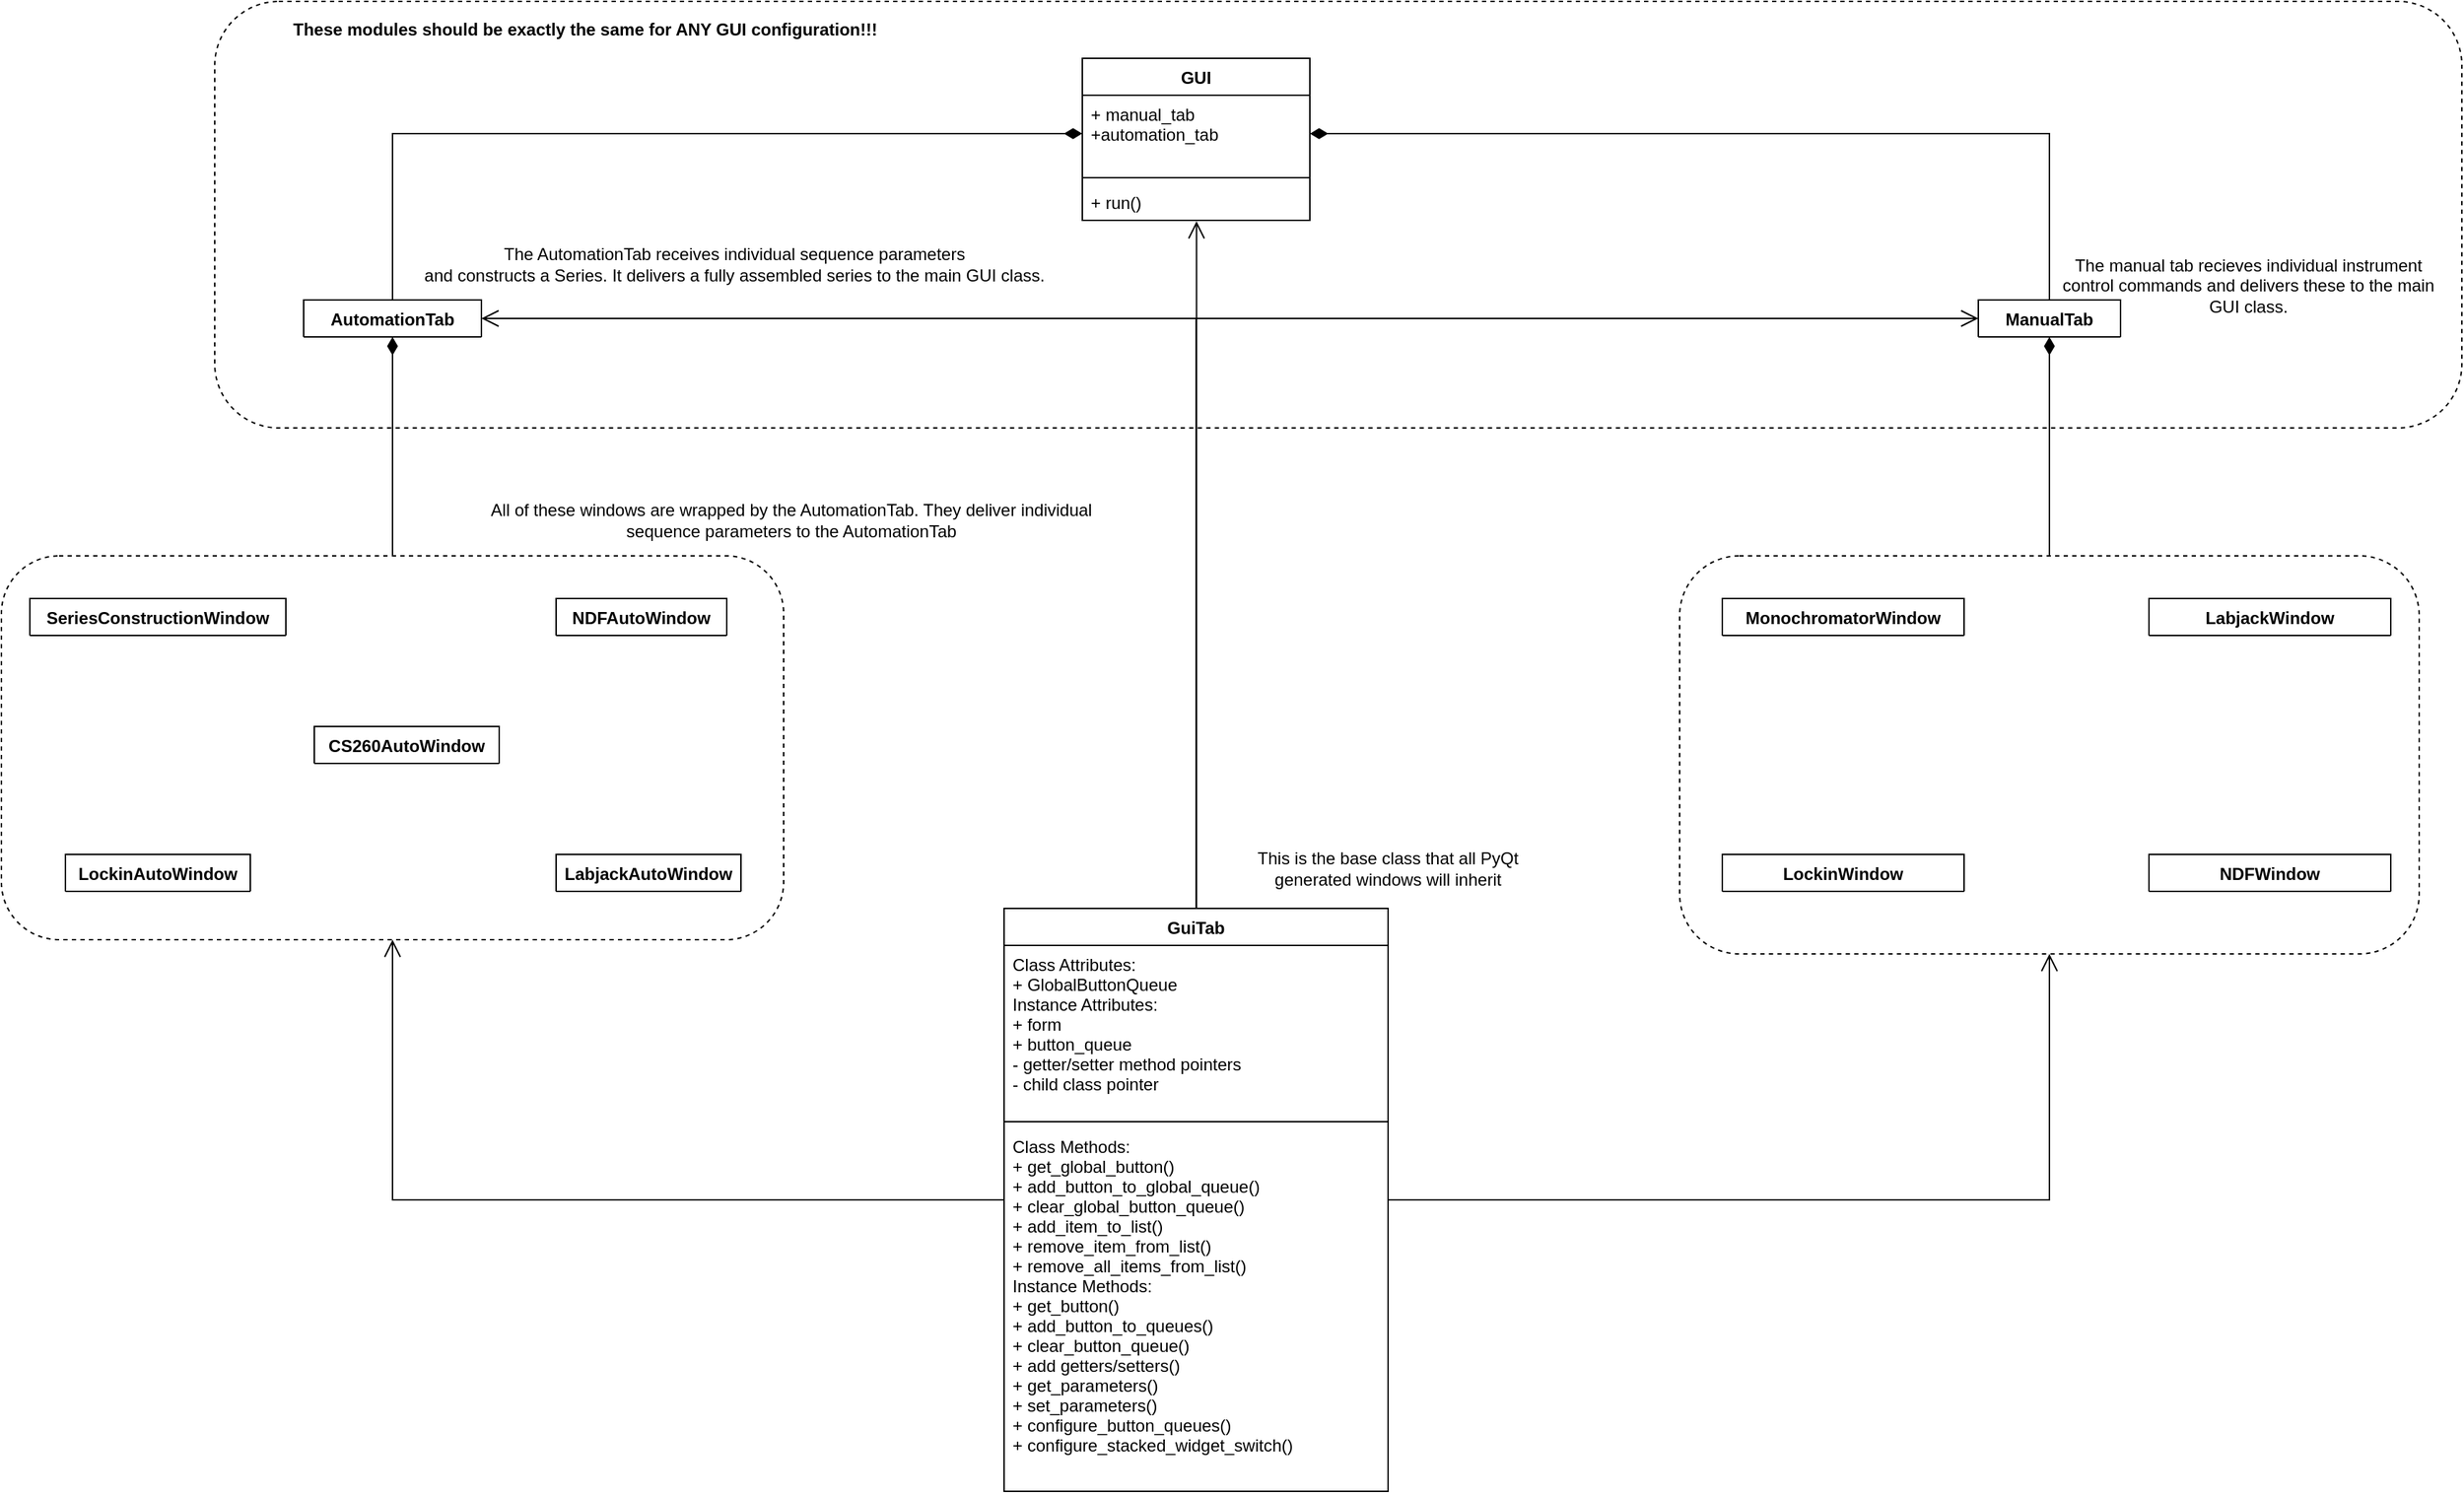 <mxfile version="14.6.13" type="device"><diagram id="_BXnbgAMXioPR2_g6OTv" name="Page-1"><mxGraphModel dx="2031" dy="1231" grid="1" gridSize="10" guides="1" tooltips="1" connect="1" arrows="1" fold="1" page="1" pageScale="1" pageWidth="1920" pageHeight="1200" math="0" shadow="0"><root><mxCell id="0"/><mxCell id="1" parent="0"/><mxCell id="8WHRgR-oEnGXQ80_5tpD-76" style="edgeStyle=orthogonalEdgeStyle;rounded=0;orthogonalLoop=1;jettySize=auto;html=1;endArrow=diamondThin;endFill=1;endSize=10;strokeWidth=1;entryX=0.5;entryY=1;entryDx=0;entryDy=0;" parent="1" source="8WHRgR-oEnGXQ80_5tpD-73" target="8WHRgR-oEnGXQ80_5tpD-53" edge="1"><mxGeometry relative="1" as="geometry"><mxPoint x="1560" y="340.0" as="targetPoint"/></mxGeometry></mxCell><mxCell id="8WHRgR-oEnGXQ80_5tpD-73" value="" style="rounded=1;whiteSpace=wrap;html=1;dashed=1;fillColor=none;" parent="1" vertex="1"><mxGeometry x="1300" y="490" width="520" height="280" as="geometry"/></mxCell><mxCell id="8WHRgR-oEnGXQ80_5tpD-50" style="edgeStyle=orthogonalEdgeStyle;rounded=0;orthogonalLoop=1;jettySize=auto;html=1;entryX=0.5;entryY=1;entryDx=0;entryDy=0;endArrow=diamondThin;endFill=1;strokeWidth=1;endSize=10;" parent="1" source="8WHRgR-oEnGXQ80_5tpD-48" target="8WHRgR-oEnGXQ80_5tpD-43" edge="1"><mxGeometry relative="1" as="geometry"/></mxCell><mxCell id="8WHRgR-oEnGXQ80_5tpD-48" value="" style="rounded=1;whiteSpace=wrap;html=1;dashed=1;fillColor=none;" parent="1" vertex="1"><mxGeometry x="120" y="490" width="550" height="270" as="geometry"/></mxCell><mxCell id="8WHRgR-oEnGXQ80_5tpD-1" value="GUI" style="swimlane;fontStyle=1;align=center;verticalAlign=top;childLayout=stackLayout;horizontal=1;startSize=26;horizontalStack=0;resizeParent=1;resizeParentMax=0;resizeLast=0;collapsible=1;marginBottom=0;" parent="1" vertex="1"><mxGeometry x="880" y="140" width="160" height="114" as="geometry"/></mxCell><mxCell id="8WHRgR-oEnGXQ80_5tpD-2" value="+ manual_tab&#10;+automation_tab" style="text;strokeColor=none;fillColor=none;align=left;verticalAlign=top;spacingLeft=4;spacingRight=4;overflow=hidden;rotatable=0;points=[[0,0.5],[1,0.5]];portConstraint=eastwest;" parent="8WHRgR-oEnGXQ80_5tpD-1" vertex="1"><mxGeometry y="26" width="160" height="54" as="geometry"/></mxCell><mxCell id="8WHRgR-oEnGXQ80_5tpD-3" value="" style="line;strokeWidth=1;fillColor=none;align=left;verticalAlign=middle;spacingTop=-1;spacingLeft=3;spacingRight=3;rotatable=0;labelPosition=right;points=[];portConstraint=eastwest;" parent="8WHRgR-oEnGXQ80_5tpD-1" vertex="1"><mxGeometry y="80" width="160" height="8" as="geometry"/></mxCell><mxCell id="8WHRgR-oEnGXQ80_5tpD-4" value="+ run()" style="text;strokeColor=none;fillColor=none;align=left;verticalAlign=top;spacingLeft=4;spacingRight=4;overflow=hidden;rotatable=0;points=[[0,0.5],[1,0.5]];portConstraint=eastwest;" parent="8WHRgR-oEnGXQ80_5tpD-1" vertex="1"><mxGeometry y="88" width="160" height="26" as="geometry"/></mxCell><mxCell id="8WHRgR-oEnGXQ80_5tpD-51" style="edgeStyle=orthogonalEdgeStyle;rounded=0;orthogonalLoop=1;jettySize=auto;html=1;entryX=0.5;entryY=1;entryDx=0;entryDy=0;endArrow=open;endFill=0;endSize=10;" parent="1" source="8WHRgR-oEnGXQ80_5tpD-5" target="8WHRgR-oEnGXQ80_5tpD-48" edge="1"><mxGeometry relative="1" as="geometry"/></mxCell><mxCell id="8WHRgR-oEnGXQ80_5tpD-52" style="edgeStyle=orthogonalEdgeStyle;rounded=0;orthogonalLoop=1;jettySize=auto;html=1;entryX=1;entryY=0.5;entryDx=0;entryDy=0;endArrow=open;endFill=0;endSize=10;" parent="1" source="8WHRgR-oEnGXQ80_5tpD-5" target="8WHRgR-oEnGXQ80_5tpD-43" edge="1"><mxGeometry relative="1" as="geometry"><Array as="points"><mxPoint x="960" y="323"/></Array></mxGeometry></mxCell><mxCell id="8WHRgR-oEnGXQ80_5tpD-74" style="edgeStyle=orthogonalEdgeStyle;rounded=0;orthogonalLoop=1;jettySize=auto;html=1;entryX=0.5;entryY=1;entryDx=0;entryDy=0;endArrow=open;endFill=0;endSize=10;strokeWidth=1;" parent="1" source="8WHRgR-oEnGXQ80_5tpD-5" target="8WHRgR-oEnGXQ80_5tpD-73" edge="1"><mxGeometry relative="1" as="geometry"/></mxCell><mxCell id="8WHRgR-oEnGXQ80_5tpD-75" style="edgeStyle=orthogonalEdgeStyle;rounded=0;orthogonalLoop=1;jettySize=auto;html=1;entryX=0;entryY=0.5;entryDx=0;entryDy=0;endArrow=open;endFill=0;endSize=10;strokeWidth=1;" parent="1" source="8WHRgR-oEnGXQ80_5tpD-5" target="8WHRgR-oEnGXQ80_5tpD-53" edge="1"><mxGeometry relative="1" as="geometry"><Array as="points"><mxPoint x="960" y="323"/></Array></mxGeometry></mxCell><mxCell id="7KuhO3wOlKEABxDGwOnQ-1" style="edgeStyle=orthogonalEdgeStyle;rounded=0;orthogonalLoop=1;jettySize=auto;html=1;entryX=0.502;entryY=1.024;entryDx=0;entryDy=0;entryPerimeter=0;endArrow=open;endFill=0;endSize=10;" parent="1" source="8WHRgR-oEnGXQ80_5tpD-5" target="8WHRgR-oEnGXQ80_5tpD-4" edge="1"><mxGeometry relative="1" as="geometry"><Array as="points"><mxPoint x="960" y="255"/></Array></mxGeometry></mxCell><mxCell id="8WHRgR-oEnGXQ80_5tpD-5" value="GuiTab" style="swimlane;fontStyle=1;align=center;verticalAlign=top;childLayout=stackLayout;horizontal=1;startSize=26;horizontalStack=0;resizeParent=1;resizeParentMax=0;resizeLast=0;collapsible=1;marginBottom=0;" parent="1" vertex="1"><mxGeometry x="825" y="738" width="270" height="410" as="geometry"/></mxCell><mxCell id="8WHRgR-oEnGXQ80_5tpD-6" value="Class Attributes:&#10;+ GlobalButtonQueue&#10;Instance Attributes:&#10;+ form&#10;+ button_queue&#10;- getter/setter method pointers&#10;- child class pointer" style="text;strokeColor=none;fillColor=none;align=left;verticalAlign=top;spacingLeft=4;spacingRight=4;overflow=hidden;rotatable=0;points=[[0,0.5],[1,0.5]];portConstraint=eastwest;" parent="8WHRgR-oEnGXQ80_5tpD-5" vertex="1"><mxGeometry y="26" width="270" height="120" as="geometry"/></mxCell><mxCell id="8WHRgR-oEnGXQ80_5tpD-7" value="" style="line;strokeWidth=1;fillColor=none;align=left;verticalAlign=middle;spacingTop=-1;spacingLeft=3;spacingRight=3;rotatable=0;labelPosition=right;points=[];portConstraint=eastwest;" parent="8WHRgR-oEnGXQ80_5tpD-5" vertex="1"><mxGeometry y="146" width="270" height="8" as="geometry"/></mxCell><mxCell id="8WHRgR-oEnGXQ80_5tpD-8" value="Class Methods:&#10;+ get_global_button()&#10;+ add_button_to_global_queue()&#10;+ clear_global_button_queue()&#10;+ add_item_to_list()&#10;+ remove_item_from_list()&#10;+ remove_all_items_from_list()&#10;Instance Methods:&#10;+ get_button()&#10;+ add_button_to_queues()&#10;+ clear_button_queue()&#10;+ add getters/setters()&#10;+ get_parameters()&#10;+ set_parameters()&#10;+ configure_button_queues()&#10;+ configure_stacked_widget_switch()" style="text;strokeColor=none;fillColor=none;align=left;verticalAlign=top;spacingLeft=4;spacingRight=4;overflow=hidden;rotatable=0;points=[[0,0.5],[1,0.5]];portConstraint=eastwest;" parent="8WHRgR-oEnGXQ80_5tpD-5" vertex="1"><mxGeometry y="154" width="270" height="256" as="geometry"/></mxCell><mxCell id="8WHRgR-oEnGXQ80_5tpD-23" value="LabjackAutoWindow" style="swimlane;fontStyle=1;align=center;verticalAlign=top;childLayout=stackLayout;horizontal=1;startSize=26;horizontalStack=0;resizeParent=1;resizeParentMax=0;resizeLast=0;collapsible=1;marginBottom=0;" parent="1" vertex="1" collapsed="1"><mxGeometry x="510" y="700" width="130" height="26" as="geometry"><mxRectangle x="460" y="490" width="160" height="86" as="alternateBounds"/></mxGeometry></mxCell><mxCell id="8WHRgR-oEnGXQ80_5tpD-24" value="+ field: type" style="text;strokeColor=none;fillColor=none;align=left;verticalAlign=top;spacingLeft=4;spacingRight=4;overflow=hidden;rotatable=0;points=[[0,0.5],[1,0.5]];portConstraint=eastwest;" parent="8WHRgR-oEnGXQ80_5tpD-23" vertex="1"><mxGeometry y="26" width="130" height="26" as="geometry"/></mxCell><mxCell id="8WHRgR-oEnGXQ80_5tpD-25" value="" style="line;strokeWidth=1;fillColor=none;align=left;verticalAlign=middle;spacingTop=-1;spacingLeft=3;spacingRight=3;rotatable=0;labelPosition=right;points=[];portConstraint=eastwest;" parent="8WHRgR-oEnGXQ80_5tpD-23" vertex="1"><mxGeometry y="52" width="130" height="8" as="geometry"/></mxCell><mxCell id="8WHRgR-oEnGXQ80_5tpD-26" value="+ method(type): type" style="text;strokeColor=none;fillColor=none;align=left;verticalAlign=top;spacingLeft=4;spacingRight=4;overflow=hidden;rotatable=0;points=[[0,0.5],[1,0.5]];portConstraint=eastwest;" parent="8WHRgR-oEnGXQ80_5tpD-23" vertex="1"><mxGeometry y="60" width="130" height="26" as="geometry"/></mxCell><mxCell id="8WHRgR-oEnGXQ80_5tpD-27" value="SeriesConstructionWindow" style="swimlane;fontStyle=1;align=center;verticalAlign=top;childLayout=stackLayout;horizontal=1;startSize=26;horizontalStack=0;resizeParent=1;resizeParentMax=0;resizeLast=0;collapsible=1;marginBottom=0;" parent="1" vertex="1" collapsed="1"><mxGeometry x="140" y="520" width="180" height="26" as="geometry"><mxRectangle x="160" y="320" width="160" height="86" as="alternateBounds"/></mxGeometry></mxCell><mxCell id="8WHRgR-oEnGXQ80_5tpD-28" value="+ field: type" style="text;strokeColor=none;fillColor=none;align=left;verticalAlign=top;spacingLeft=4;spacingRight=4;overflow=hidden;rotatable=0;points=[[0,0.5],[1,0.5]];portConstraint=eastwest;" parent="8WHRgR-oEnGXQ80_5tpD-27" vertex="1"><mxGeometry y="26" width="180" height="26" as="geometry"/></mxCell><mxCell id="8WHRgR-oEnGXQ80_5tpD-29" value="" style="line;strokeWidth=1;fillColor=none;align=left;verticalAlign=middle;spacingTop=-1;spacingLeft=3;spacingRight=3;rotatable=0;labelPosition=right;points=[];portConstraint=eastwest;" parent="8WHRgR-oEnGXQ80_5tpD-27" vertex="1"><mxGeometry y="52" width="180" height="8" as="geometry"/></mxCell><mxCell id="8WHRgR-oEnGXQ80_5tpD-30" value="+ method(type): type" style="text;strokeColor=none;fillColor=none;align=left;verticalAlign=top;spacingLeft=4;spacingRight=4;overflow=hidden;rotatable=0;points=[[0,0.5],[1,0.5]];portConstraint=eastwest;" parent="8WHRgR-oEnGXQ80_5tpD-27" vertex="1"><mxGeometry y="60" width="180" height="26" as="geometry"/></mxCell><mxCell id="8WHRgR-oEnGXQ80_5tpD-31" value="LockinAutoWindow" style="swimlane;fontStyle=1;align=center;verticalAlign=top;childLayout=stackLayout;horizontal=1;startSize=26;horizontalStack=0;resizeParent=1;resizeParentMax=0;resizeLast=0;collapsible=1;marginBottom=0;" parent="1" vertex="1" collapsed="1"><mxGeometry x="165" y="700" width="130" height="26" as="geometry"><mxRectangle x="160" y="490" width="160" height="86" as="alternateBounds"/></mxGeometry></mxCell><mxCell id="8WHRgR-oEnGXQ80_5tpD-32" value="+ field: type" style="text;strokeColor=none;fillColor=none;align=left;verticalAlign=top;spacingLeft=4;spacingRight=4;overflow=hidden;rotatable=0;points=[[0,0.5],[1,0.5]];portConstraint=eastwest;" parent="8WHRgR-oEnGXQ80_5tpD-31" vertex="1"><mxGeometry y="26" width="130" height="26" as="geometry"/></mxCell><mxCell id="8WHRgR-oEnGXQ80_5tpD-33" value="" style="line;strokeWidth=1;fillColor=none;align=left;verticalAlign=middle;spacingTop=-1;spacingLeft=3;spacingRight=3;rotatable=0;labelPosition=right;points=[];portConstraint=eastwest;" parent="8WHRgR-oEnGXQ80_5tpD-31" vertex="1"><mxGeometry y="52" width="130" height="8" as="geometry"/></mxCell><mxCell id="8WHRgR-oEnGXQ80_5tpD-34" value="+ method(type): type" style="text;strokeColor=none;fillColor=none;align=left;verticalAlign=top;spacingLeft=4;spacingRight=4;overflow=hidden;rotatable=0;points=[[0,0.5],[1,0.5]];portConstraint=eastwest;" parent="8WHRgR-oEnGXQ80_5tpD-31" vertex="1"><mxGeometry y="60" width="130" height="26" as="geometry"/></mxCell><mxCell id="8WHRgR-oEnGXQ80_5tpD-35" value="CS260AutoWindow" style="swimlane;fontStyle=1;align=center;verticalAlign=top;childLayout=stackLayout;horizontal=1;startSize=26;horizontalStack=0;resizeParent=1;resizeParentMax=0;resizeLast=0;collapsible=1;marginBottom=0;" parent="1" vertex="1" collapsed="1"><mxGeometry x="340" y="610" width="130" height="26" as="geometry"><mxRectangle x="300" y="410" width="160" height="86" as="alternateBounds"/></mxGeometry></mxCell><mxCell id="8WHRgR-oEnGXQ80_5tpD-36" value="+ field: type" style="text;strokeColor=none;fillColor=none;align=left;verticalAlign=top;spacingLeft=4;spacingRight=4;overflow=hidden;rotatable=0;points=[[0,0.5],[1,0.5]];portConstraint=eastwest;" parent="8WHRgR-oEnGXQ80_5tpD-35" vertex="1"><mxGeometry y="26" width="130" height="26" as="geometry"/></mxCell><mxCell id="8WHRgR-oEnGXQ80_5tpD-37" value="" style="line;strokeWidth=1;fillColor=none;align=left;verticalAlign=middle;spacingTop=-1;spacingLeft=3;spacingRight=3;rotatable=0;labelPosition=right;points=[];portConstraint=eastwest;" parent="8WHRgR-oEnGXQ80_5tpD-35" vertex="1"><mxGeometry y="52" width="130" height="8" as="geometry"/></mxCell><mxCell id="8WHRgR-oEnGXQ80_5tpD-38" value="+ method(type): type" style="text;strokeColor=none;fillColor=none;align=left;verticalAlign=top;spacingLeft=4;spacingRight=4;overflow=hidden;rotatable=0;points=[[0,0.5],[1,0.5]];portConstraint=eastwest;" parent="8WHRgR-oEnGXQ80_5tpD-35" vertex="1"><mxGeometry y="60" width="130" height="26" as="geometry"/></mxCell><mxCell id="8WHRgR-oEnGXQ80_5tpD-39" value="NDFAutoWindow" style="swimlane;fontStyle=1;align=center;verticalAlign=top;childLayout=stackLayout;horizontal=1;startSize=26;horizontalStack=0;resizeParent=1;resizeParentMax=0;resizeLast=0;collapsible=1;marginBottom=0;" parent="1" vertex="1" collapsed="1"><mxGeometry x="510" y="520" width="120" height="26" as="geometry"><mxRectangle x="460" y="320" width="160" height="86" as="alternateBounds"/></mxGeometry></mxCell><mxCell id="8WHRgR-oEnGXQ80_5tpD-40" value="+ field: type" style="text;strokeColor=none;fillColor=none;align=left;verticalAlign=top;spacingLeft=4;spacingRight=4;overflow=hidden;rotatable=0;points=[[0,0.5],[1,0.5]];portConstraint=eastwest;" parent="8WHRgR-oEnGXQ80_5tpD-39" vertex="1"><mxGeometry y="26" width="120" height="26" as="geometry"/></mxCell><mxCell id="8WHRgR-oEnGXQ80_5tpD-41" value="" style="line;strokeWidth=1;fillColor=none;align=left;verticalAlign=middle;spacingTop=-1;spacingLeft=3;spacingRight=3;rotatable=0;labelPosition=right;points=[];portConstraint=eastwest;" parent="8WHRgR-oEnGXQ80_5tpD-39" vertex="1"><mxGeometry y="52" width="120" height="8" as="geometry"/></mxCell><mxCell id="8WHRgR-oEnGXQ80_5tpD-42" value="+ method(type): type" style="text;strokeColor=none;fillColor=none;align=left;verticalAlign=top;spacingLeft=4;spacingRight=4;overflow=hidden;rotatable=0;points=[[0,0.5],[1,0.5]];portConstraint=eastwest;" parent="8WHRgR-oEnGXQ80_5tpD-39" vertex="1"><mxGeometry y="60" width="120" height="26" as="geometry"/></mxCell><mxCell id="8WHRgR-oEnGXQ80_5tpD-78" style="edgeStyle=orthogonalEdgeStyle;rounded=0;orthogonalLoop=1;jettySize=auto;html=1;entryX=0;entryY=0.5;entryDx=0;entryDy=0;endArrow=diamondThin;endFill=1;endSize=10;strokeWidth=1;" parent="1" source="8WHRgR-oEnGXQ80_5tpD-43" target="8WHRgR-oEnGXQ80_5tpD-2" edge="1"><mxGeometry relative="1" as="geometry"/></mxCell><mxCell id="8WHRgR-oEnGXQ80_5tpD-43" value="AutomationTab" style="swimlane;fontStyle=1;align=center;verticalAlign=top;childLayout=stackLayout;horizontal=1;startSize=26;horizontalStack=0;resizeParent=1;resizeParentMax=0;resizeLast=0;collapsible=1;marginBottom=0;" parent="1" vertex="1" collapsed="1"><mxGeometry x="332.5" y="310" width="125" height="26" as="geometry"><mxRectangle x="315" y="250" width="160" height="86" as="alternateBounds"/></mxGeometry></mxCell><mxCell id="8WHRgR-oEnGXQ80_5tpD-44" value="+ field: type" style="text;strokeColor=none;fillColor=none;align=left;verticalAlign=top;spacingLeft=4;spacingRight=4;overflow=hidden;rotatable=0;points=[[0,0.5],[1,0.5]];portConstraint=eastwest;" parent="8WHRgR-oEnGXQ80_5tpD-43" vertex="1"><mxGeometry y="26" width="125" height="26" as="geometry"/></mxCell><mxCell id="8WHRgR-oEnGXQ80_5tpD-45" value="" style="line;strokeWidth=1;fillColor=none;align=left;verticalAlign=middle;spacingTop=-1;spacingLeft=3;spacingRight=3;rotatable=0;labelPosition=right;points=[];portConstraint=eastwest;" parent="8WHRgR-oEnGXQ80_5tpD-43" vertex="1"><mxGeometry y="52" width="125" height="8" as="geometry"/></mxCell><mxCell id="8WHRgR-oEnGXQ80_5tpD-46" value="+ method(type): type" style="text;strokeColor=none;fillColor=none;align=left;verticalAlign=top;spacingLeft=4;spacingRight=4;overflow=hidden;rotatable=0;points=[[0,0.5],[1,0.5]];portConstraint=eastwest;" parent="8WHRgR-oEnGXQ80_5tpD-43" vertex="1"><mxGeometry y="60" width="125" height="26" as="geometry"/></mxCell><mxCell id="8WHRgR-oEnGXQ80_5tpD-77" style="edgeStyle=orthogonalEdgeStyle;rounded=0;orthogonalLoop=1;jettySize=auto;html=1;entryX=1;entryY=0.5;entryDx=0;entryDy=0;endArrow=diamondThin;endFill=1;endSize=10;strokeWidth=1;" parent="1" source="8WHRgR-oEnGXQ80_5tpD-53" target="8WHRgR-oEnGXQ80_5tpD-2" edge="1"><mxGeometry relative="1" as="geometry"/></mxCell><mxCell id="8WHRgR-oEnGXQ80_5tpD-53" value="ManualTab" style="swimlane;fontStyle=1;align=center;verticalAlign=top;childLayout=stackLayout;horizontal=1;startSize=26;horizontalStack=0;resizeParent=1;resizeParentMax=0;resizeLast=0;collapsible=1;marginBottom=0;" parent="1" vertex="1" collapsed="1"><mxGeometry x="1510" y="310" width="100" height="26" as="geometry"><mxRectangle x="1190" y="300" width="160" height="86" as="alternateBounds"/></mxGeometry></mxCell><mxCell id="8WHRgR-oEnGXQ80_5tpD-54" value="+ field: type" style="text;strokeColor=none;fillColor=none;align=left;verticalAlign=top;spacingLeft=4;spacingRight=4;overflow=hidden;rotatable=0;points=[[0,0.5],[1,0.5]];portConstraint=eastwest;" parent="8WHRgR-oEnGXQ80_5tpD-53" vertex="1"><mxGeometry y="26" width="100" height="26" as="geometry"/></mxCell><mxCell id="8WHRgR-oEnGXQ80_5tpD-55" value="" style="line;strokeWidth=1;fillColor=none;align=left;verticalAlign=middle;spacingTop=-1;spacingLeft=3;spacingRight=3;rotatable=0;labelPosition=right;points=[];portConstraint=eastwest;" parent="8WHRgR-oEnGXQ80_5tpD-53" vertex="1"><mxGeometry y="52" width="100" height="8" as="geometry"/></mxCell><mxCell id="8WHRgR-oEnGXQ80_5tpD-56" value="+ method(type): type" style="text;strokeColor=none;fillColor=none;align=left;verticalAlign=top;spacingLeft=4;spacingRight=4;overflow=hidden;rotatable=0;points=[[0,0.5],[1,0.5]];portConstraint=eastwest;" parent="8WHRgR-oEnGXQ80_5tpD-53" vertex="1"><mxGeometry y="60" width="100" height="26" as="geometry"/></mxCell><mxCell id="8WHRgR-oEnGXQ80_5tpD-57" value="MonochromatorWindow" style="swimlane;fontStyle=1;align=center;verticalAlign=top;childLayout=stackLayout;horizontal=1;startSize=26;horizontalStack=0;resizeParent=1;resizeParentMax=0;resizeLast=0;collapsible=1;marginBottom=0;" parent="1" vertex="1" collapsed="1"><mxGeometry x="1330" y="520" width="170" height="26" as="geometry"><mxRectangle x="1340" y="470" width="160" height="86" as="alternateBounds"/></mxGeometry></mxCell><mxCell id="8WHRgR-oEnGXQ80_5tpD-58" value="+ field: type" style="text;strokeColor=none;fillColor=none;align=left;verticalAlign=top;spacingLeft=4;spacingRight=4;overflow=hidden;rotatable=0;points=[[0,0.5],[1,0.5]];portConstraint=eastwest;" parent="8WHRgR-oEnGXQ80_5tpD-57" vertex="1"><mxGeometry y="26" width="170" height="26" as="geometry"/></mxCell><mxCell id="8WHRgR-oEnGXQ80_5tpD-59" value="" style="line;strokeWidth=1;fillColor=none;align=left;verticalAlign=middle;spacingTop=-1;spacingLeft=3;spacingRight=3;rotatable=0;labelPosition=right;points=[];portConstraint=eastwest;" parent="8WHRgR-oEnGXQ80_5tpD-57" vertex="1"><mxGeometry y="52" width="170" height="8" as="geometry"/></mxCell><mxCell id="8WHRgR-oEnGXQ80_5tpD-60" value="+ method(type): type" style="text;strokeColor=none;fillColor=none;align=left;verticalAlign=top;spacingLeft=4;spacingRight=4;overflow=hidden;rotatable=0;points=[[0,0.5],[1,0.5]];portConstraint=eastwest;" parent="8WHRgR-oEnGXQ80_5tpD-57" vertex="1"><mxGeometry y="60" width="170" height="26" as="geometry"/></mxCell><mxCell id="8WHRgR-oEnGXQ80_5tpD-61" value="LockinWindow" style="swimlane;fontStyle=1;align=center;verticalAlign=top;childLayout=stackLayout;horizontal=1;startSize=26;horizontalStack=0;resizeParent=1;resizeParentMax=0;resizeLast=0;collapsible=1;marginBottom=0;" parent="1" vertex="1" collapsed="1"><mxGeometry x="1330" y="700" width="170" height="26" as="geometry"><mxRectangle x="1340" y="470" width="160" height="86" as="alternateBounds"/></mxGeometry></mxCell><mxCell id="8WHRgR-oEnGXQ80_5tpD-62" value="+ field: type" style="text;strokeColor=none;fillColor=none;align=left;verticalAlign=top;spacingLeft=4;spacingRight=4;overflow=hidden;rotatable=0;points=[[0,0.5],[1,0.5]];portConstraint=eastwest;" parent="8WHRgR-oEnGXQ80_5tpD-61" vertex="1"><mxGeometry y="26" width="170" height="26" as="geometry"/></mxCell><mxCell id="8WHRgR-oEnGXQ80_5tpD-63" value="" style="line;strokeWidth=1;fillColor=none;align=left;verticalAlign=middle;spacingTop=-1;spacingLeft=3;spacingRight=3;rotatable=0;labelPosition=right;points=[];portConstraint=eastwest;" parent="8WHRgR-oEnGXQ80_5tpD-61" vertex="1"><mxGeometry y="52" width="170" height="8" as="geometry"/></mxCell><mxCell id="8WHRgR-oEnGXQ80_5tpD-64" value="+ method(type): type" style="text;strokeColor=none;fillColor=none;align=left;verticalAlign=top;spacingLeft=4;spacingRight=4;overflow=hidden;rotatable=0;points=[[0,0.5],[1,0.5]];portConstraint=eastwest;" parent="8WHRgR-oEnGXQ80_5tpD-61" vertex="1"><mxGeometry y="60" width="170" height="26" as="geometry"/></mxCell><mxCell id="8WHRgR-oEnGXQ80_5tpD-65" value="NDFWindow" style="swimlane;fontStyle=1;align=center;verticalAlign=top;childLayout=stackLayout;horizontal=1;startSize=26;horizontalStack=0;resizeParent=1;resizeParentMax=0;resizeLast=0;collapsible=1;marginBottom=0;" parent="1" vertex="1" collapsed="1"><mxGeometry x="1630" y="700" width="170" height="26" as="geometry"><mxRectangle x="1340" y="470" width="160" height="86" as="alternateBounds"/></mxGeometry></mxCell><mxCell id="8WHRgR-oEnGXQ80_5tpD-66" value="+ field: type" style="text;strokeColor=none;fillColor=none;align=left;verticalAlign=top;spacingLeft=4;spacingRight=4;overflow=hidden;rotatable=0;points=[[0,0.5],[1,0.5]];portConstraint=eastwest;" parent="8WHRgR-oEnGXQ80_5tpD-65" vertex="1"><mxGeometry y="26" width="170" height="26" as="geometry"/></mxCell><mxCell id="8WHRgR-oEnGXQ80_5tpD-67" value="" style="line;strokeWidth=1;fillColor=none;align=left;verticalAlign=middle;spacingTop=-1;spacingLeft=3;spacingRight=3;rotatable=0;labelPosition=right;points=[];portConstraint=eastwest;" parent="8WHRgR-oEnGXQ80_5tpD-65" vertex="1"><mxGeometry y="52" width="170" height="8" as="geometry"/></mxCell><mxCell id="8WHRgR-oEnGXQ80_5tpD-68" value="+ method(type): type" style="text;strokeColor=none;fillColor=none;align=left;verticalAlign=top;spacingLeft=4;spacingRight=4;overflow=hidden;rotatable=0;points=[[0,0.5],[1,0.5]];portConstraint=eastwest;" parent="8WHRgR-oEnGXQ80_5tpD-65" vertex="1"><mxGeometry y="60" width="170" height="26" as="geometry"/></mxCell><mxCell id="8WHRgR-oEnGXQ80_5tpD-69" value="LabjackWindow" style="swimlane;fontStyle=1;align=center;verticalAlign=top;childLayout=stackLayout;horizontal=1;startSize=26;horizontalStack=0;resizeParent=1;resizeParentMax=0;resizeLast=0;collapsible=1;marginBottom=0;" parent="1" vertex="1" collapsed="1"><mxGeometry x="1630" y="520" width="170" height="26" as="geometry"><mxRectangle x="1340" y="470" width="160" height="86" as="alternateBounds"/></mxGeometry></mxCell><mxCell id="8WHRgR-oEnGXQ80_5tpD-70" value="+ field: type" style="text;strokeColor=none;fillColor=none;align=left;verticalAlign=top;spacingLeft=4;spacingRight=4;overflow=hidden;rotatable=0;points=[[0,0.5],[1,0.5]];portConstraint=eastwest;" parent="8WHRgR-oEnGXQ80_5tpD-69" vertex="1"><mxGeometry y="26" width="170" height="26" as="geometry"/></mxCell><mxCell id="8WHRgR-oEnGXQ80_5tpD-71" value="" style="line;strokeWidth=1;fillColor=none;align=left;verticalAlign=middle;spacingTop=-1;spacingLeft=3;spacingRight=3;rotatable=0;labelPosition=right;points=[];portConstraint=eastwest;" parent="8WHRgR-oEnGXQ80_5tpD-69" vertex="1"><mxGeometry y="52" width="170" height="8" as="geometry"/></mxCell><mxCell id="8WHRgR-oEnGXQ80_5tpD-72" value="+ method(type): type" style="text;strokeColor=none;fillColor=none;align=left;verticalAlign=top;spacingLeft=4;spacingRight=4;overflow=hidden;rotatable=0;points=[[0,0.5],[1,0.5]];portConstraint=eastwest;" parent="8WHRgR-oEnGXQ80_5tpD-69" vertex="1"><mxGeometry y="60" width="170" height="26" as="geometry"/></mxCell><mxCell id="qsjZpbvM7sfboERLTgpt-1" value="This is the base class that all PyQt generated windows will inherit" style="text;html=1;strokeColor=none;fillColor=none;align=center;verticalAlign=middle;whiteSpace=wrap;rounded=0;" parent="1" vertex="1"><mxGeometry x="1000" y="700" width="190" height="20" as="geometry"/></mxCell><mxCell id="qsjZpbvM7sfboERLTgpt-2" value="All of these windows are wrapped by the AutomationTab. They deliver individual &lt;br&gt;sequence parameters to the AutomationTab" style="text;html=1;align=center;verticalAlign=middle;resizable=0;points=[];autosize=1;strokeColor=none;" parent="1" vertex="1"><mxGeometry x="455" y="450" width="440" height="30" as="geometry"/></mxCell><mxCell id="qsjZpbvM7sfboERLTgpt-3" value="The AutomationTab receives individual sequence parameters&lt;br&gt;and constructs a Series. It delivers a fully assembled series to the main GUI class." style="text;html=1;align=center;verticalAlign=middle;resizable=0;points=[];autosize=1;strokeColor=none;" parent="1" vertex="1"><mxGeometry x="410" y="270" width="450" height="30" as="geometry"/></mxCell><mxCell id="gp3Q_9YfuT7vAmv16369-1" value="The manual tab recieves individual instrument control commands and delivers these to the main GUI class." style="text;html=1;strokeColor=none;fillColor=none;align=center;verticalAlign=middle;whiteSpace=wrap;rounded=0;" vertex="1" parent="1"><mxGeometry x="1560" y="290" width="280" height="20" as="geometry"/></mxCell><mxCell id="gp3Q_9YfuT7vAmv16369-2" value="" style="rounded=1;whiteSpace=wrap;html=1;fillColor=none;dashed=1;" vertex="1" parent="1"><mxGeometry x="270" y="100" width="1580" height="300" as="geometry"/></mxCell><mxCell id="gp3Q_9YfuT7vAmv16369-3" value="These modules should be exactly the same for ANY GUI configuration!!!" style="text;html=1;align=center;verticalAlign=middle;resizable=0;points=[];autosize=1;strokeColor=none;fontStyle=1" vertex="1" parent="1"><mxGeometry x="315" y="110" width="430" height="20" as="geometry"/></mxCell></root></mxGraphModel></diagram></mxfile>